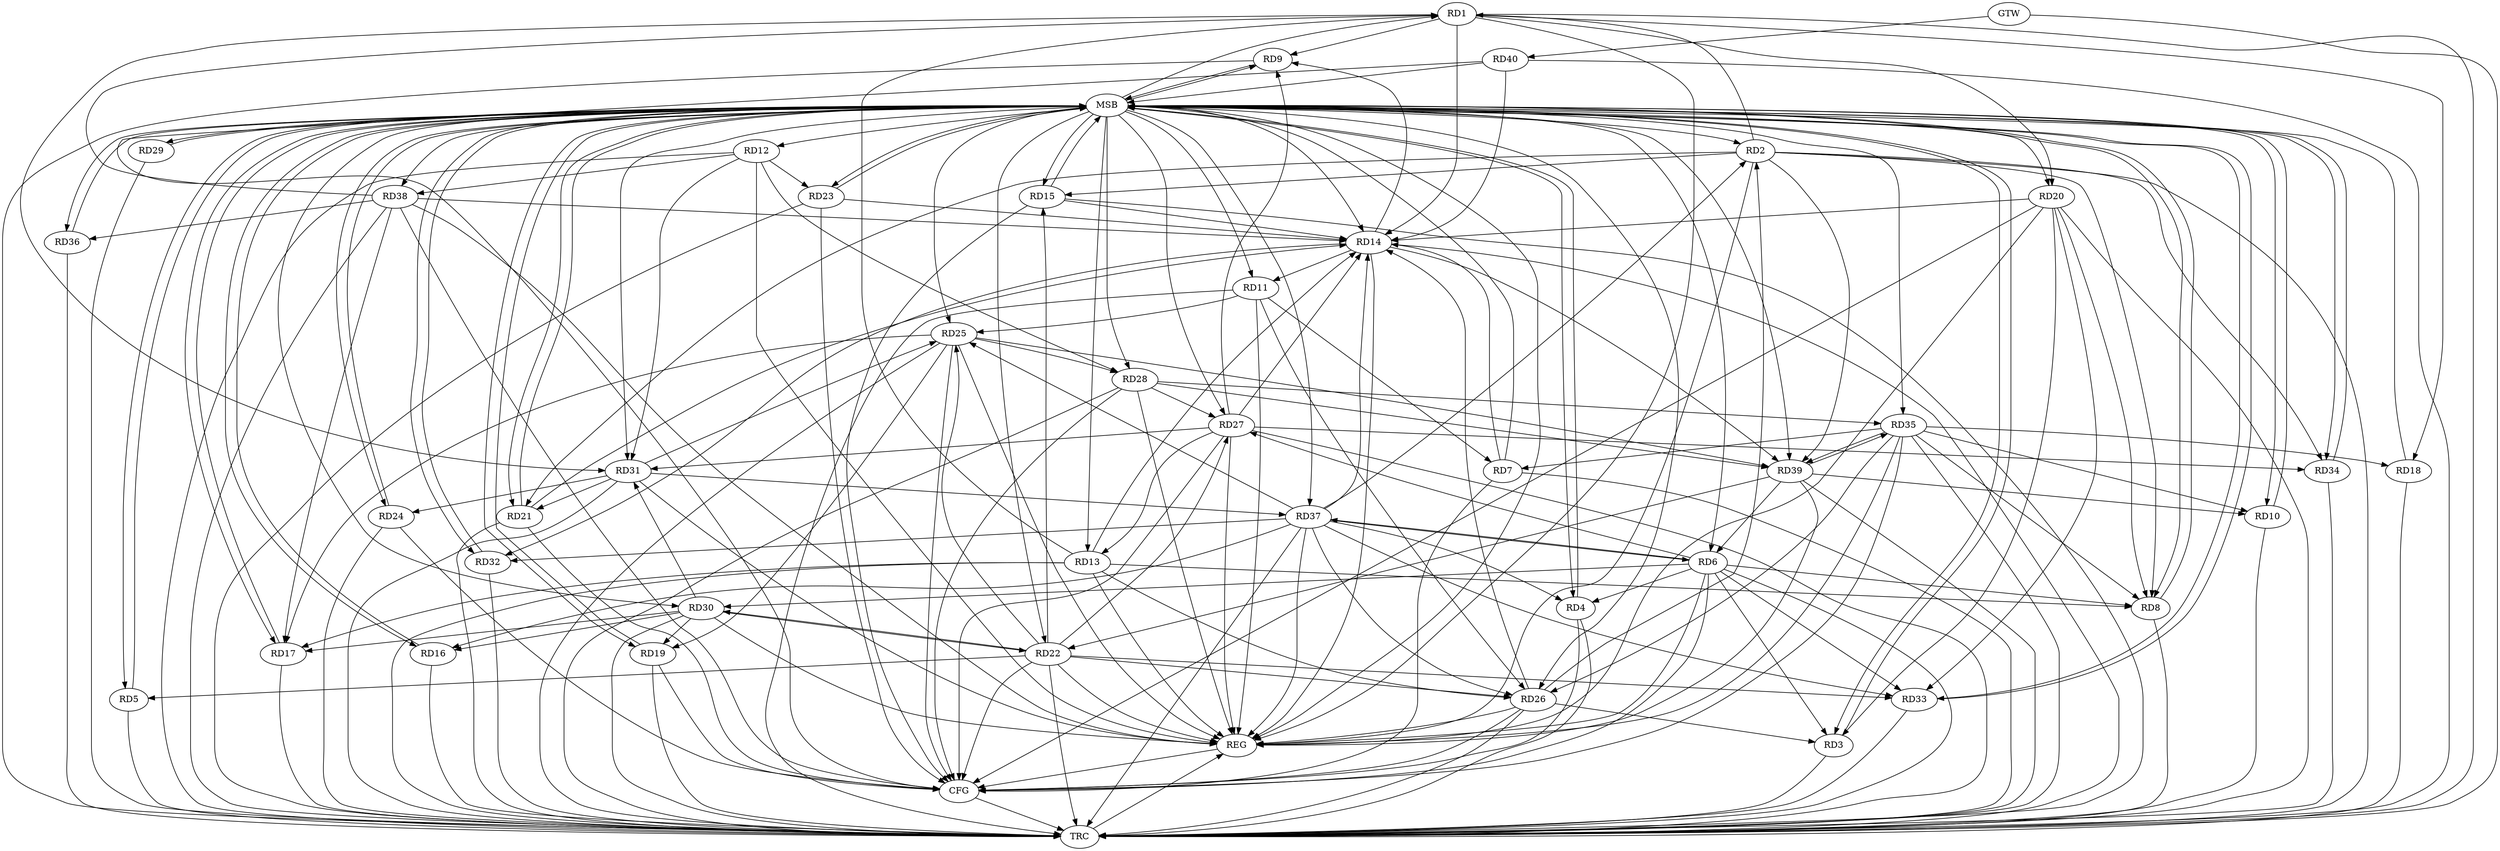 strict digraph G {
  RD1 [ label="RD1" ];
  RD2 [ label="RD2" ];
  RD3 [ label="RD3" ];
  RD4 [ label="RD4" ];
  RD5 [ label="RD5" ];
  RD6 [ label="RD6" ];
  RD7 [ label="RD7" ];
  RD8 [ label="RD8" ];
  RD9 [ label="RD9" ];
  RD10 [ label="RD10" ];
  RD11 [ label="RD11" ];
  RD12 [ label="RD12" ];
  RD13 [ label="RD13" ];
  RD14 [ label="RD14" ];
  RD15 [ label="RD15" ];
  RD16 [ label="RD16" ];
  RD17 [ label="RD17" ];
  RD18 [ label="RD18" ];
  RD19 [ label="RD19" ];
  RD20 [ label="RD20" ];
  RD21 [ label="RD21" ];
  RD22 [ label="RD22" ];
  RD23 [ label="RD23" ];
  RD24 [ label="RD24" ];
  RD25 [ label="RD25" ];
  RD26 [ label="RD26" ];
  RD27 [ label="RD27" ];
  RD28 [ label="RD28" ];
  RD29 [ label="RD29" ];
  RD30 [ label="RD30" ];
  RD31 [ label="RD31" ];
  RD32 [ label="RD32" ];
  RD33 [ label="RD33" ];
  RD34 [ label="RD34" ];
  RD35 [ label="RD35" ];
  RD36 [ label="RD36" ];
  RD37 [ label="RD37" ];
  RD38 [ label="RD38" ];
  RD39 [ label="RD39" ];
  RD40 [ label="RD40" ];
  GTW [ label="GTW" ];
  REG [ label="REG" ];
  MSB [ label="MSB" ];
  CFG [ label="CFG" ];
  TRC [ label="TRC" ];
  RD2 -> RD1;
  RD1 -> RD9;
  RD13 -> RD1;
  RD1 -> RD14;
  RD1 -> RD18;
  RD1 -> RD20;
  RD1 -> RD31;
  RD38 -> RD1;
  RD2 -> RD8;
  RD2 -> RD15;
  RD2 -> RD21;
  RD26 -> RD2;
  RD2 -> RD34;
  RD37 -> RD2;
  RD2 -> RD39;
  RD6 -> RD3;
  RD20 -> RD3;
  RD26 -> RD3;
  RD6 -> RD4;
  RD37 -> RD4;
  RD22 -> RD5;
  RD6 -> RD8;
  RD6 -> RD27;
  RD6 -> RD30;
  RD6 -> RD33;
  RD6 -> RD37;
  RD37 -> RD6;
  RD39 -> RD6;
  RD11 -> RD7;
  RD35 -> RD7;
  RD13 -> RD8;
  RD20 -> RD8;
  RD35 -> RD8;
  RD14 -> RD9;
  RD27 -> RD9;
  RD35 -> RD10;
  RD39 -> RD10;
  RD14 -> RD11;
  RD11 -> RD25;
  RD11 -> RD26;
  RD12 -> RD23;
  RD12 -> RD28;
  RD12 -> RD31;
  RD12 -> RD38;
  RD13 -> RD14;
  RD13 -> RD17;
  RD13 -> RD26;
  RD27 -> RD13;
  RD20 -> RD14;
  RD27 -> RD14;
  RD14 -> RD32;
  RD37 -> RD14;
  RD38 -> RD14;
  RD14 -> RD39;
  RD22 -> RD15;
  RD30 -> RD16;
  RD37 -> RD16;
  RD25 -> RD17;
  RD30 -> RD17;
  RD38 -> RD17;
  RD35 -> RD18;
  RD25 -> RD19;
  RD30 -> RD19;
  RD20 -> RD33;
  RD31 -> RD21;
  RD22 -> RD25;
  RD22 -> RD26;
  RD22 -> RD27;
  RD22 -> RD30;
  RD30 -> RD22;
  RD22 -> RD33;
  RD39 -> RD22;
  RD31 -> RD24;
  RD25 -> RD28;
  RD31 -> RD25;
  RD37 -> RD25;
  RD25 -> RD39;
  RD35 -> RD26;
  RD37 -> RD26;
  RD28 -> RD27;
  RD27 -> RD31;
  RD27 -> RD34;
  RD28 -> RD35;
  RD28 -> RD39;
  RD30 -> RD31;
  RD31 -> RD37;
  RD37 -> RD32;
  RD37 -> RD33;
  RD35 -> RD39;
  RD39 -> RD35;
  RD38 -> RD36;
  GTW -> RD40;
  RD1 -> REG;
  RD2 -> REG;
  RD6 -> REG;
  RD11 -> REG;
  RD12 -> REG;
  RD13 -> REG;
  RD14 -> REG;
  RD20 -> REG;
  RD22 -> REG;
  RD25 -> REG;
  RD26 -> REG;
  RD27 -> REG;
  RD28 -> REG;
  RD30 -> REG;
  RD31 -> REG;
  RD35 -> REG;
  RD37 -> REG;
  RD38 -> REG;
  RD39 -> REG;
  RD3 -> MSB;
  MSB -> RD6;
  MSB -> RD17;
  MSB -> RD36;
  MSB -> REG;
  RD4 -> MSB;
  MSB -> RD27;
  MSB -> RD29;
  RD5 -> MSB;
  MSB -> RD24;
  MSB -> RD35;
  MSB -> RD38;
  RD7 -> MSB;
  MSB -> RD9;
  MSB -> RD13;
  MSB -> RD32;
  MSB -> RD33;
  MSB -> RD37;
  MSB -> RD39;
  RD8 -> MSB;
  MSB -> RD5;
  MSB -> RD11;
  RD9 -> MSB;
  MSB -> RD34;
  RD10 -> MSB;
  MSB -> RD3;
  MSB -> RD15;
  RD15 -> MSB;
  RD16 -> MSB;
  MSB -> RD30;
  RD17 -> MSB;
  MSB -> RD4;
  MSB -> RD21;
  RD18 -> MSB;
  MSB -> RD16;
  MSB -> RD20;
  RD19 -> MSB;
  MSB -> RD10;
  MSB -> RD12;
  RD21 -> MSB;
  MSB -> RD1;
  MSB -> RD26;
  MSB -> RD31;
  RD23 -> MSB;
  MSB -> RD2;
  RD24 -> MSB;
  RD29 -> MSB;
  MSB -> RD28;
  RD32 -> MSB;
  MSB -> RD8;
  MSB -> RD19;
  MSB -> RD22;
  MSB -> RD23;
  RD33 -> MSB;
  RD34 -> MSB;
  MSB -> RD14;
  RD36 -> MSB;
  MSB -> RD25;
  RD40 -> MSB;
  RD27 -> CFG;
  RD28 -> CFG;
  RD19 -> CFG;
  RD24 -> CFG;
  RD15 -> CFG;
  RD40 -> CFG;
  RD21 -> CFG;
  RD7 -> CFG;
  RD38 -> CFG;
  RD23 -> CFG;
  RD25 -> CFG;
  RD22 -> CFG;
  RD26 -> CFG;
  RD35 -> CFG;
  RD20 -> CFG;
  RD6 -> CFG;
  RD4 -> CFG;
  REG -> CFG;
  RD1 -> TRC;
  RD2 -> TRC;
  RD3 -> TRC;
  RD4 -> TRC;
  RD5 -> TRC;
  RD6 -> TRC;
  RD7 -> TRC;
  RD8 -> TRC;
  RD9 -> TRC;
  RD10 -> TRC;
  RD11 -> TRC;
  RD12 -> TRC;
  RD13 -> TRC;
  RD14 -> TRC;
  RD15 -> TRC;
  RD16 -> TRC;
  RD17 -> TRC;
  RD18 -> TRC;
  RD19 -> TRC;
  RD20 -> TRC;
  RD21 -> TRC;
  RD22 -> TRC;
  RD23 -> TRC;
  RD24 -> TRC;
  RD25 -> TRC;
  RD26 -> TRC;
  RD27 -> TRC;
  RD28 -> TRC;
  RD29 -> TRC;
  RD30 -> TRC;
  RD31 -> TRC;
  RD32 -> TRC;
  RD33 -> TRC;
  RD34 -> TRC;
  RD35 -> TRC;
  RD36 -> TRC;
  RD37 -> TRC;
  RD38 -> TRC;
  RD39 -> TRC;
  RD40 -> TRC;
  GTW -> TRC;
  CFG -> TRC;
  TRC -> REG;
  RD7 -> RD14;
  RD21 -> RD14;
  RD26 -> RD14;
  RD15 -> RD14;
  RD40 -> RD14;
  RD23 -> RD14;
}
